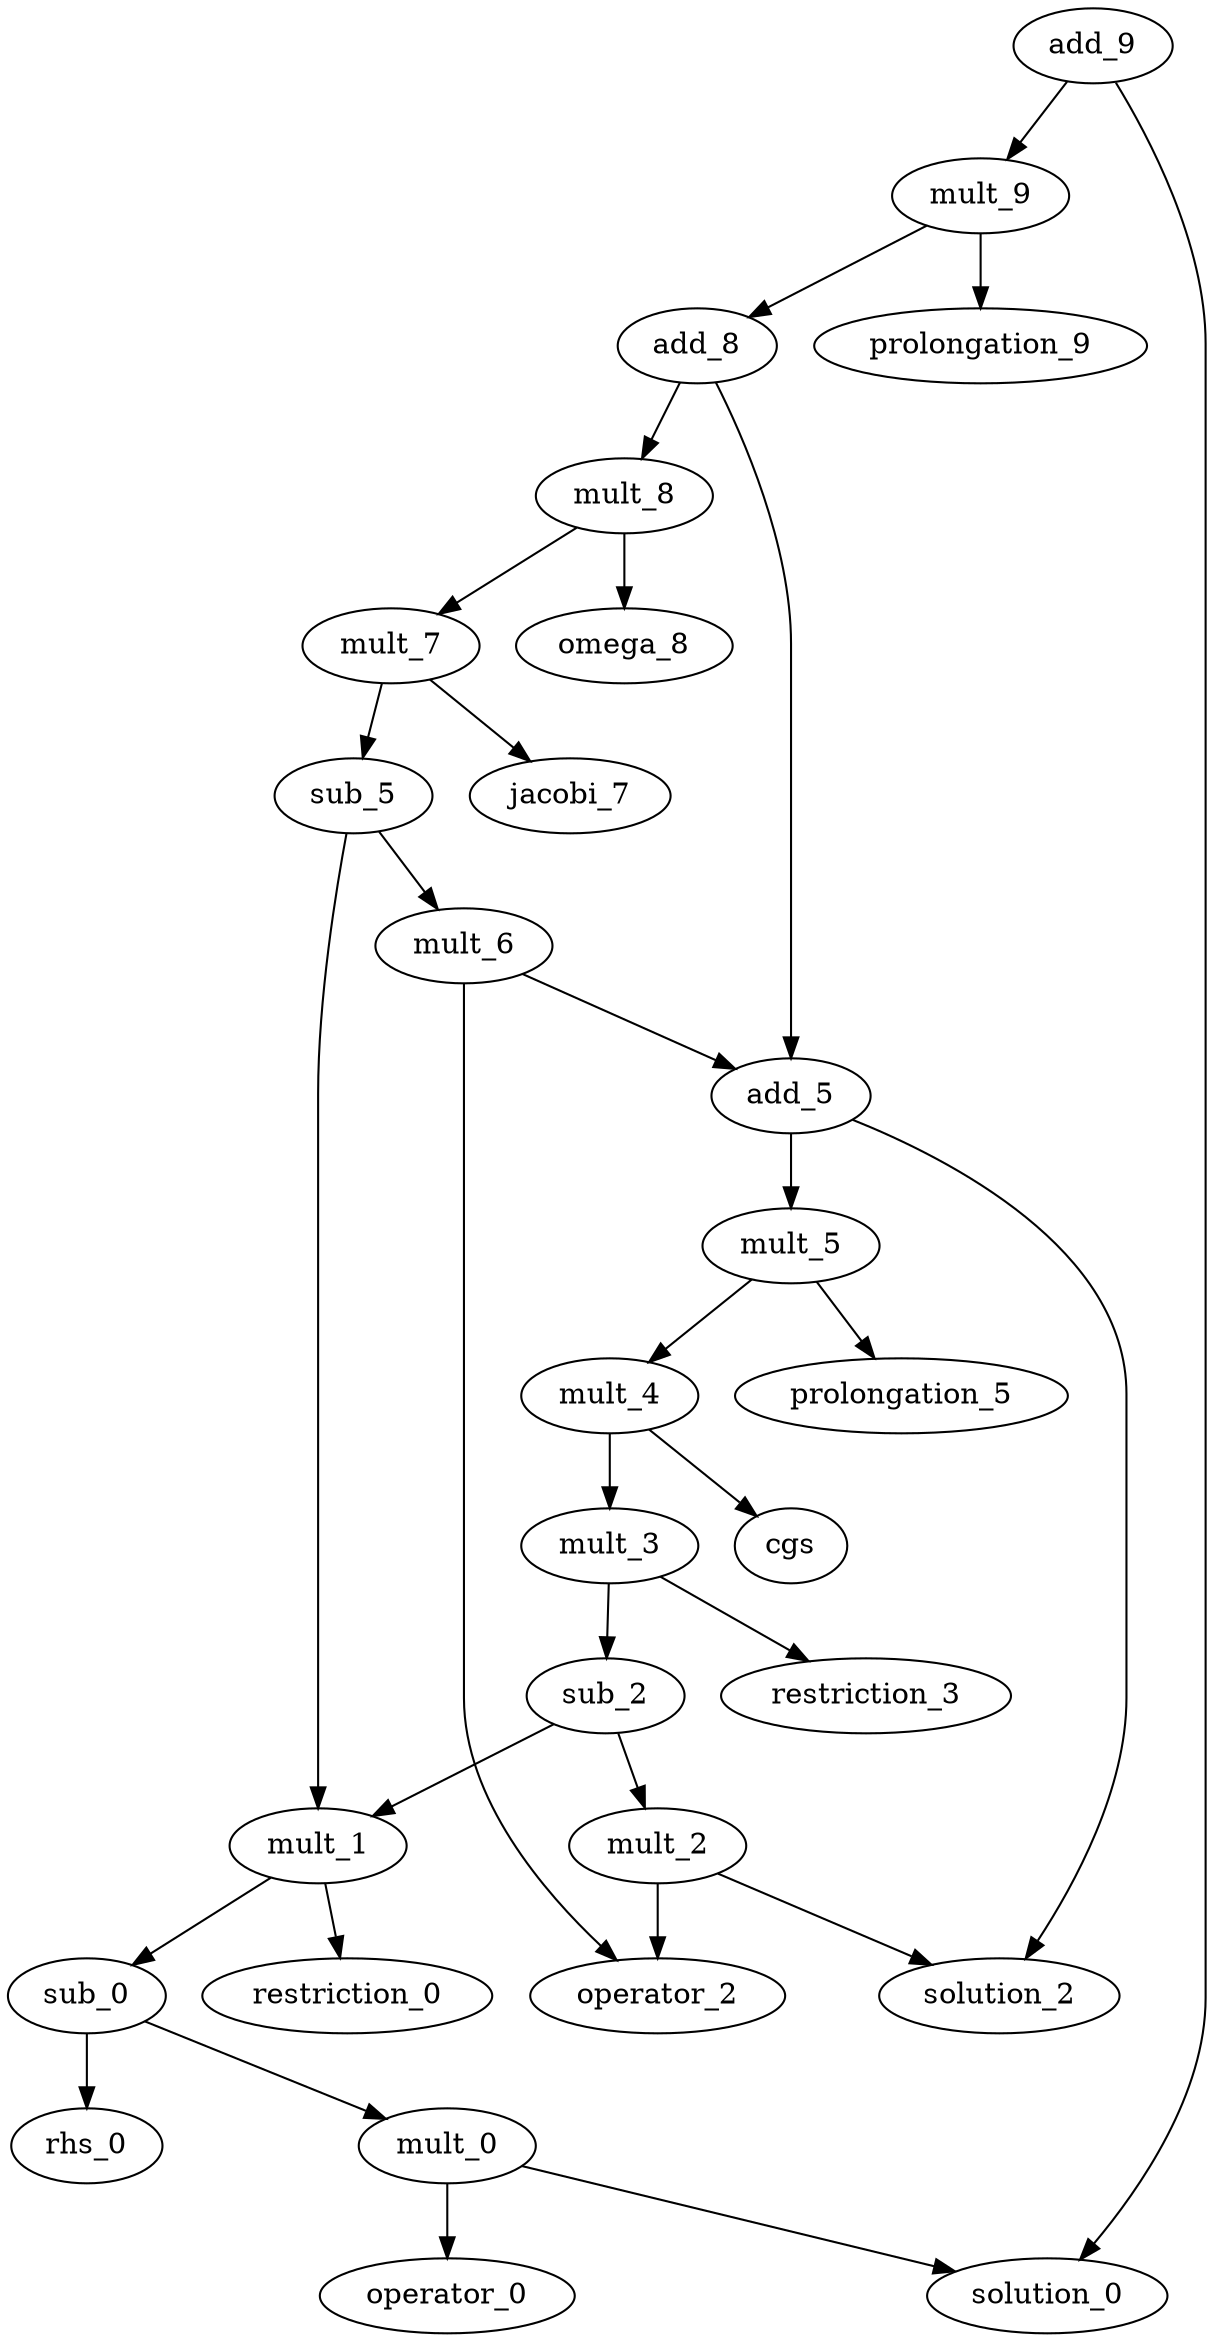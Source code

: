 digraph G {  
  solution_0 [texlbl="$x_{h}^0$"];
  rhs_0 [texlbl="$b_{h}$"];
  operator_0 [texlbl="$A_{h}$"];
  restriction_0 [texlbl="$I_{h}^{2h}$"];
  mult_0 [texlbl="$*$"];
  mult_1 [texlbl="$*$"];
  mult_2 [texlbl="$*$"];
  mult_3 [texlbl="$*$"];
  mult_4 [texlbl="$*$"];
  mult_5 [texlbl="$*$"];
  mult_6 [texlbl="$*$"];
  mult_7 [texlbl="$*$"];
  mult_8 [texlbl="$*$"];
  mult_9 [texlbl="$*$"];
  add_5 [texlbl="$+$"];
  add_8 [texlbl="$+$"]; 
  add_9 [texlbl="$+$"];
  sub_0 [texlbl="$-$", ordering="out"];
  sub_2 [texlbl="$-$", ordering="out"]; 
  sub_5 [texlbl="$-$", ordering="out"];
  mult_0 -> {operator_0 solution_0}
  sub_0 -> {rhs_0 mult_0}
  mult_1 -> {restriction_0 sub_0}
  solution_2 [texlbl="$0_{2h}$"];
  operator_2 [texlbl="$A_{2h}$"];
  mult_2 -> {operator_2 solution_2}
  sub_2 -> {mult_1 mult_2}
  mult_3 -> {restriction_3 sub_2}
  restriction_3 [texlbl="$I_{2h}^{4h}$"];
  mult_4 -> {cgs mult_3}
  cgs [texlbl="$A_{4h}^{-1}$"];
  mult_5 -> {prolongation_5 mult_4}
  prolongation_5 [texlbl="$I_{4h}^{2h}$"];
  add_5 -> {solution_2 mult_5}
  sub_5 -> {mult_1 mult_6}
  mult_6 -> {operator_2 add_5}
  mult_7 -> {jacobi_7 sub_5}
  jacobi_7 [texlbl="$D_{2h}^{-1}$"];
  mult_8 -> {omega_8 mult_7}
  omega_8 [texlbl="$0.6$"];
  add_8 -> {add_5 mult_8}
  mult_9 -> {prolongation_9 add_8}
  prolongation_9 [texlbl="$I_{2h}^{h}$"];
  add_9 -> {solution_0 mult_9}
}

